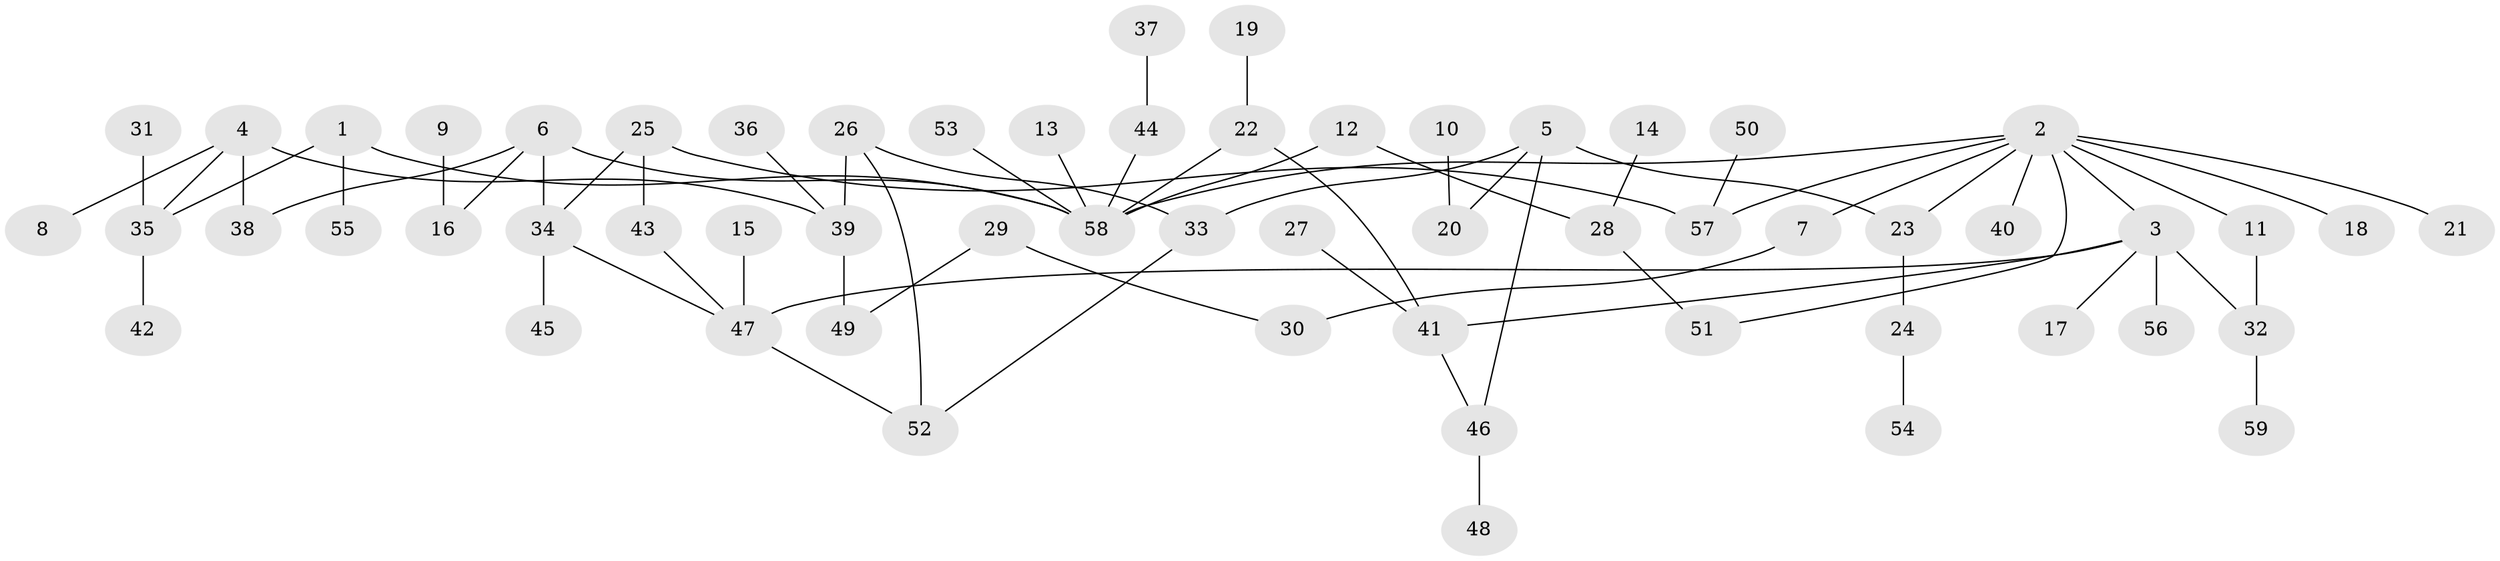 // original degree distribution, {4: 0.09322033898305085, 8: 0.00847457627118644, 6: 0.01694915254237288, 5: 0.03389830508474576, 3: 0.16101694915254236, 2: 0.3050847457627119, 1: 0.3813559322033898}
// Generated by graph-tools (version 1.1) at 2025/25/03/09/25 03:25:30]
// undirected, 59 vertices, 70 edges
graph export_dot {
graph [start="1"]
  node [color=gray90,style=filled];
  1;
  2;
  3;
  4;
  5;
  6;
  7;
  8;
  9;
  10;
  11;
  12;
  13;
  14;
  15;
  16;
  17;
  18;
  19;
  20;
  21;
  22;
  23;
  24;
  25;
  26;
  27;
  28;
  29;
  30;
  31;
  32;
  33;
  34;
  35;
  36;
  37;
  38;
  39;
  40;
  41;
  42;
  43;
  44;
  45;
  46;
  47;
  48;
  49;
  50;
  51;
  52;
  53;
  54;
  55;
  56;
  57;
  58;
  59;
  1 -- 35 [weight=1.0];
  1 -- 55 [weight=1.0];
  1 -- 58 [weight=1.0];
  2 -- 3 [weight=1.0];
  2 -- 7 [weight=1.0];
  2 -- 11 [weight=1.0];
  2 -- 18 [weight=1.0];
  2 -- 21 [weight=1.0];
  2 -- 23 [weight=1.0];
  2 -- 40 [weight=1.0];
  2 -- 51 [weight=1.0];
  2 -- 57 [weight=1.0];
  2 -- 58 [weight=1.0];
  3 -- 17 [weight=1.0];
  3 -- 32 [weight=1.0];
  3 -- 41 [weight=1.0];
  3 -- 47 [weight=1.0];
  3 -- 56 [weight=1.0];
  4 -- 8 [weight=1.0];
  4 -- 35 [weight=1.0];
  4 -- 38 [weight=1.0];
  4 -- 39 [weight=1.0];
  5 -- 20 [weight=1.0];
  5 -- 23 [weight=1.0];
  5 -- 33 [weight=1.0];
  5 -- 46 [weight=1.0];
  6 -- 16 [weight=1.0];
  6 -- 34 [weight=1.0];
  6 -- 38 [weight=1.0];
  6 -- 58 [weight=1.0];
  7 -- 30 [weight=1.0];
  9 -- 16 [weight=1.0];
  10 -- 20 [weight=1.0];
  11 -- 32 [weight=1.0];
  12 -- 28 [weight=1.0];
  12 -- 58 [weight=1.0];
  13 -- 58 [weight=1.0];
  14 -- 28 [weight=1.0];
  15 -- 47 [weight=1.0];
  19 -- 22 [weight=1.0];
  22 -- 41 [weight=1.0];
  22 -- 58 [weight=1.0];
  23 -- 24 [weight=1.0];
  24 -- 54 [weight=1.0];
  25 -- 34 [weight=1.0];
  25 -- 43 [weight=1.0];
  25 -- 57 [weight=1.0];
  26 -- 33 [weight=1.0];
  26 -- 39 [weight=1.0];
  26 -- 52 [weight=1.0];
  27 -- 41 [weight=1.0];
  28 -- 51 [weight=1.0];
  29 -- 30 [weight=1.0];
  29 -- 49 [weight=1.0];
  31 -- 35 [weight=1.0];
  32 -- 59 [weight=1.0];
  33 -- 52 [weight=1.0];
  34 -- 45 [weight=1.0];
  34 -- 47 [weight=1.0];
  35 -- 42 [weight=1.0];
  36 -- 39 [weight=1.0];
  37 -- 44 [weight=1.0];
  39 -- 49 [weight=1.0];
  41 -- 46 [weight=1.0];
  43 -- 47 [weight=1.0];
  44 -- 58 [weight=1.0];
  46 -- 48 [weight=1.0];
  47 -- 52 [weight=1.0];
  50 -- 57 [weight=1.0];
  53 -- 58 [weight=1.0];
}
